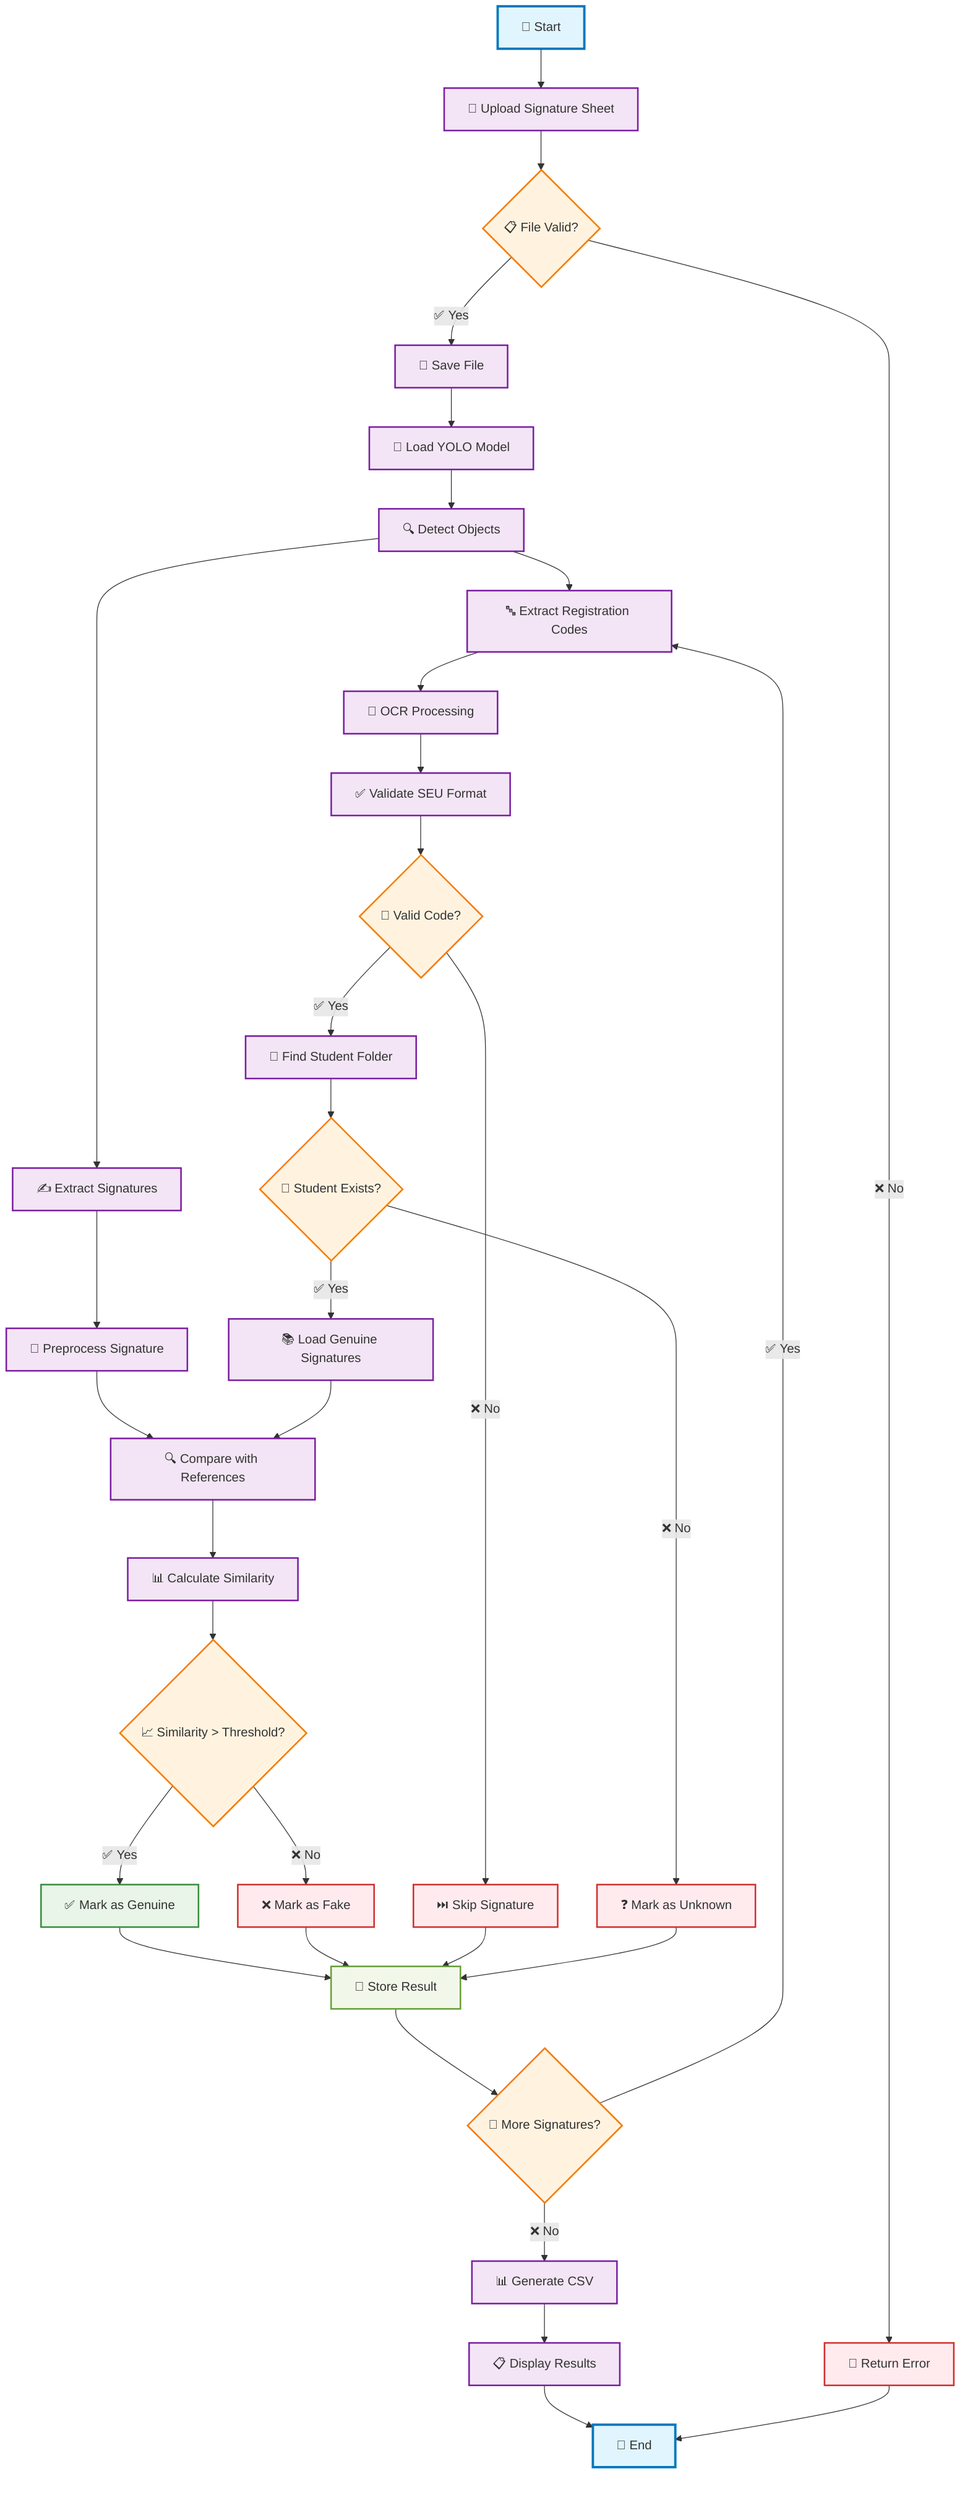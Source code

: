 flowchart TD
    A[🏁 Start] --> B[📄 Upload Signature Sheet]
    B --> C{📋 File Valid?}
    C -->|❌ No| D[🚫 Return Error]
    C -->|✅ Yes| E[💾 Save File]
    E --> F[🤖 Load YOLO Model]
    F --> G[🔍 Detect Objects]
    G --> H[🔤 Extract Registration Codes]
    G --> I[✍️ Extract Signatures]
    
    H --> J[📖 OCR Processing]
    J --> K[✅ Validate SEU Format]
    K --> L{🎯 Valid Code?}
    L -->|❌ No| M[⏭️ Skip Signature]
    L -->|✅ Yes| N[📁 Find Student Folder]
    
    I --> O[🔧 Preprocess Signature]
    N --> P{👤 Student Exists?}
    P -->|❌ No| Q[❓ Mark as Unknown]
    P -->|✅ Yes| R[📚 Load Genuine Signatures]
    
    O --> S[🔍 Compare with References]
    R --> S
    S --> T[📊 Calculate Similarity]
    T --> U{📈 Similarity > Threshold?}
    U -->|✅ Yes| V[✅ Mark as Genuine]
    U -->|❌ No| W[❌ Mark as Fake]
    
    V --> X[💾 Store Result]
    W --> X
    M --> X
    Q --> X
    
    X --> Y{🔄 More Signatures?}
    Y -->|✅ Yes| H
    Y -->|❌ No| Z[📊 Generate CSV]
    Z --> AA[📋 Display Results]
    AA --> BB[🏁 End]
    
    D --> BB
    
    %% Styling
    classDef startEnd fill:#e1f5fe,stroke:#0277bd,stroke-width:3px
    classDef process fill:#f3e5f5,stroke:#7b1fa2,stroke-width:2px
    classDef decision fill:#fff3e0,stroke:#f57c00,stroke-width:2px
    classDef error fill:#ffebee,stroke:#d32f2f,stroke-width:2px
    classDef success fill:#e8f5e8,stroke:#388e3c,stroke-width:2px
    classDef storage fill:#f1f8e9,stroke:#689f38,stroke-width:2px
    
    class A,BB startEnd
    class B,E,F,G,H,I,J,K,N,O,R,S,T,Z,AA process
    class C,L,P,U,Y decision
    class D,M,Q,W error
    class V success
    class X storage